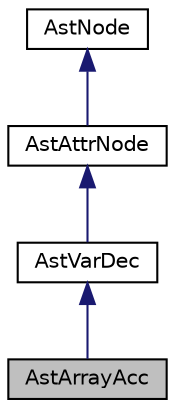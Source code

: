 digraph "AstArrayAcc"
{
  edge [fontname="Helvetica",fontsize="10",labelfontname="Helvetica",labelfontsize="10"];
  node [fontname="Helvetica",fontsize="10",shape=record];
  Node4 [label="AstArrayAcc",height=0.2,width=0.4,color="black", fillcolor="grey75", style="filled", fontcolor="black"];
  Node5 -> Node4 [dir="back",color="midnightblue",fontsize="10",style="solid"];
  Node5 [label="AstVarDec",height=0.2,width=0.4,color="black", fillcolor="white", style="filled",URL="$classAstVarDec.html"];
  Node6 -> Node5 [dir="back",color="midnightblue",fontsize="10",style="solid"];
  Node6 [label="AstAttrNode",height=0.2,width=0.4,color="black", fillcolor="white", style="filled",URL="$classAstAttrNode.html"];
  Node7 -> Node6 [dir="back",color="midnightblue",fontsize="10",style="solid"];
  Node7 [label="AstNode",height=0.2,width=0.4,color="black", fillcolor="white", style="filled",URL="$classAstNode.html"];
}
